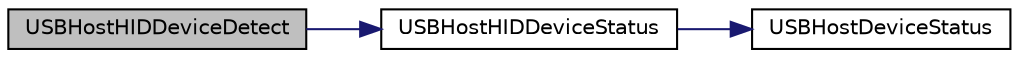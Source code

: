 digraph "USBHostHIDDeviceDetect"
{
  edge [fontname="Helvetica",fontsize="10",labelfontname="Helvetica",labelfontsize="10"];
  node [fontname="Helvetica",fontsize="10",shape=record];
  rankdir="LR";
  Node1 [label="USBHostHIDDeviceDetect",height=0.2,width=0.4,color="black", fillcolor="grey75", style="filled", fontcolor="black"];
  Node1 -> Node2 [color="midnightblue",fontsize="10",style="solid",fontname="Helvetica"];
  Node2 [label="USBHostHIDDeviceStatus",height=0.2,width=0.4,color="black", fillcolor="white", style="filled",URL="$usb__host__hid_8c.html#ac92f0571066031a0051679a48cf24fa1"];
  Node2 -> Node3 [color="midnightblue",fontsize="10",style="solid",fontname="Helvetica"];
  Node3 [label="USBHostDeviceStatus",height=0.2,width=0.4,color="black", fillcolor="white", style="filled",URL="$usb__host_8h.html#a72451c3e34425ccd427bdd3a4eae723c"];
}
